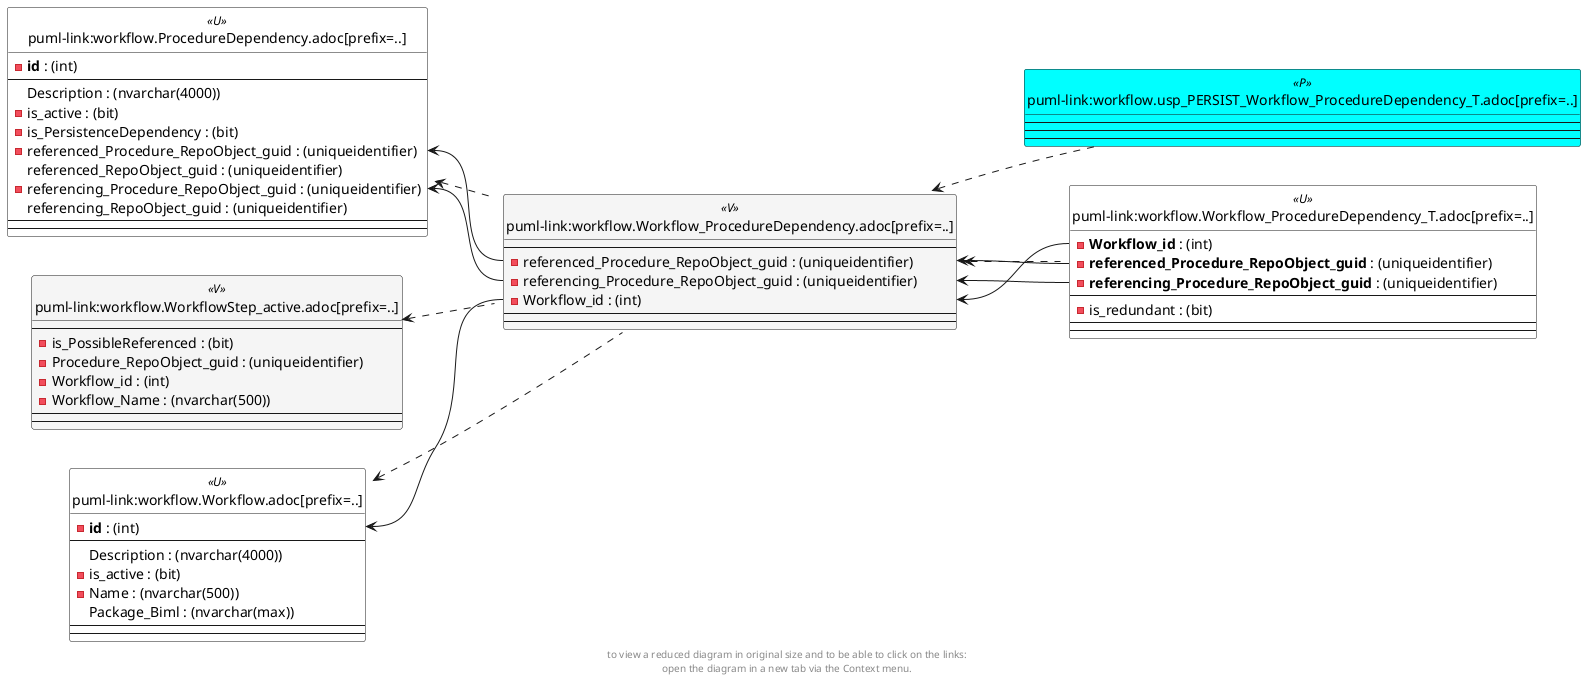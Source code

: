 @startuml
left to right direction
'top to bottom direction
hide circle
'avoide "." issues:
set namespaceSeparator none


skinparam class {
  BackgroundColor White
  BackgroundColor<<FN>> Yellow
  BackgroundColor<<FS>> Yellow
  BackgroundColor<<FT>> LightGray
  BackgroundColor<<IF>> Yellow
  BackgroundColor<<IS>> Yellow
  BackgroundColor<<P>> Aqua
  BackgroundColor<<PC>> Aqua
  BackgroundColor<<SN>> Yellow
  BackgroundColor<<SO>> SlateBlue
  BackgroundColor<<TF>> LightGray
  BackgroundColor<<TR>> Tomato
  BackgroundColor<<U>> White
  BackgroundColor<<V>> WhiteSmoke
  BackgroundColor<<X>> Aqua
}


entity "puml-link:workflow.ProcedureDependency.adoc[prefix=..]" as workflow.ProcedureDependency << U >> {
  - **id** : (int)
  --
  Description : (nvarchar(4000))
  - is_active : (bit)
  - is_PersistenceDependency : (bit)
  - referenced_Procedure_RepoObject_guid : (uniqueidentifier)
  referenced_RepoObject_guid : (uniqueidentifier)
  - referencing_Procedure_RepoObject_guid : (uniqueidentifier)
  referencing_RepoObject_guid : (uniqueidentifier)
  --
  --
}

entity "puml-link:workflow.usp_PERSIST_Workflow_ProcedureDependency_T.adoc[prefix=..]" as workflow.usp_PERSIST_Workflow_ProcedureDependency_T << P >> {
  --
  --
  --
}

entity "puml-link:workflow.Workflow.adoc[prefix=..]" as workflow.Workflow << U >> {
  - **id** : (int)
  --
  Description : (nvarchar(4000))
  - is_active : (bit)
  - Name : (nvarchar(500))
  Package_Biml : (nvarchar(max))
  --
  --
}

entity "puml-link:workflow.Workflow_ProcedureDependency.adoc[prefix=..]" as workflow.Workflow_ProcedureDependency << V >> {
  --
  - referenced_Procedure_RepoObject_guid : (uniqueidentifier)
  - referencing_Procedure_RepoObject_guid : (uniqueidentifier)
  - Workflow_id : (int)
  --
  --
}

entity "puml-link:workflow.Workflow_ProcedureDependency_T.adoc[prefix=..]" as workflow.Workflow_ProcedureDependency_T << U >> {
  - **Workflow_id** : (int)
  - **referenced_Procedure_RepoObject_guid** : (uniqueidentifier)
  - **referencing_Procedure_RepoObject_guid** : (uniqueidentifier)
  --
  - is_redundant : (bit)
  --
  --
}

entity "puml-link:workflow.WorkflowStep_active.adoc[prefix=..]" as workflow.WorkflowStep_active << V >> {
  --
  - is_PossibleReferenced : (bit)
  - Procedure_RepoObject_guid : (uniqueidentifier)
  - Workflow_id : (int)
  - Workflow_Name : (nvarchar(500))
  --
  --
}

workflow.ProcedureDependency <.. workflow.Workflow_ProcedureDependency
workflow.Workflow <.. workflow.Workflow_ProcedureDependency
workflow.Workflow_ProcedureDependency <.. workflow.Workflow_ProcedureDependency_T
workflow.Workflow_ProcedureDependency <.. workflow.usp_PERSIST_Workflow_ProcedureDependency_T
workflow.WorkflowStep_active <.. workflow.Workflow_ProcedureDependency
workflow.ProcedureDependency::referenced_Procedure_RepoObject_guid <-- workflow.Workflow_ProcedureDependency::referenced_Procedure_RepoObject_guid
workflow.ProcedureDependency::referencing_Procedure_RepoObject_guid <-- workflow.Workflow_ProcedureDependency::referencing_Procedure_RepoObject_guid
workflow.Workflow::id <-- workflow.Workflow_ProcedureDependency::Workflow_id
workflow.Workflow_ProcedureDependency::referenced_Procedure_RepoObject_guid <-- workflow.Workflow_ProcedureDependency_T::referenced_Procedure_RepoObject_guid
workflow.Workflow_ProcedureDependency::referencing_Procedure_RepoObject_guid <-- workflow.Workflow_ProcedureDependency_T::referencing_Procedure_RepoObject_guid
workflow.Workflow_ProcedureDependency::Workflow_id <-- workflow.Workflow_ProcedureDependency_T::Workflow_id
footer
to view a reduced diagram in original size and to be able to click on the links:
open the diagram in a new tab via the Context menu.
end footer

@enduml

